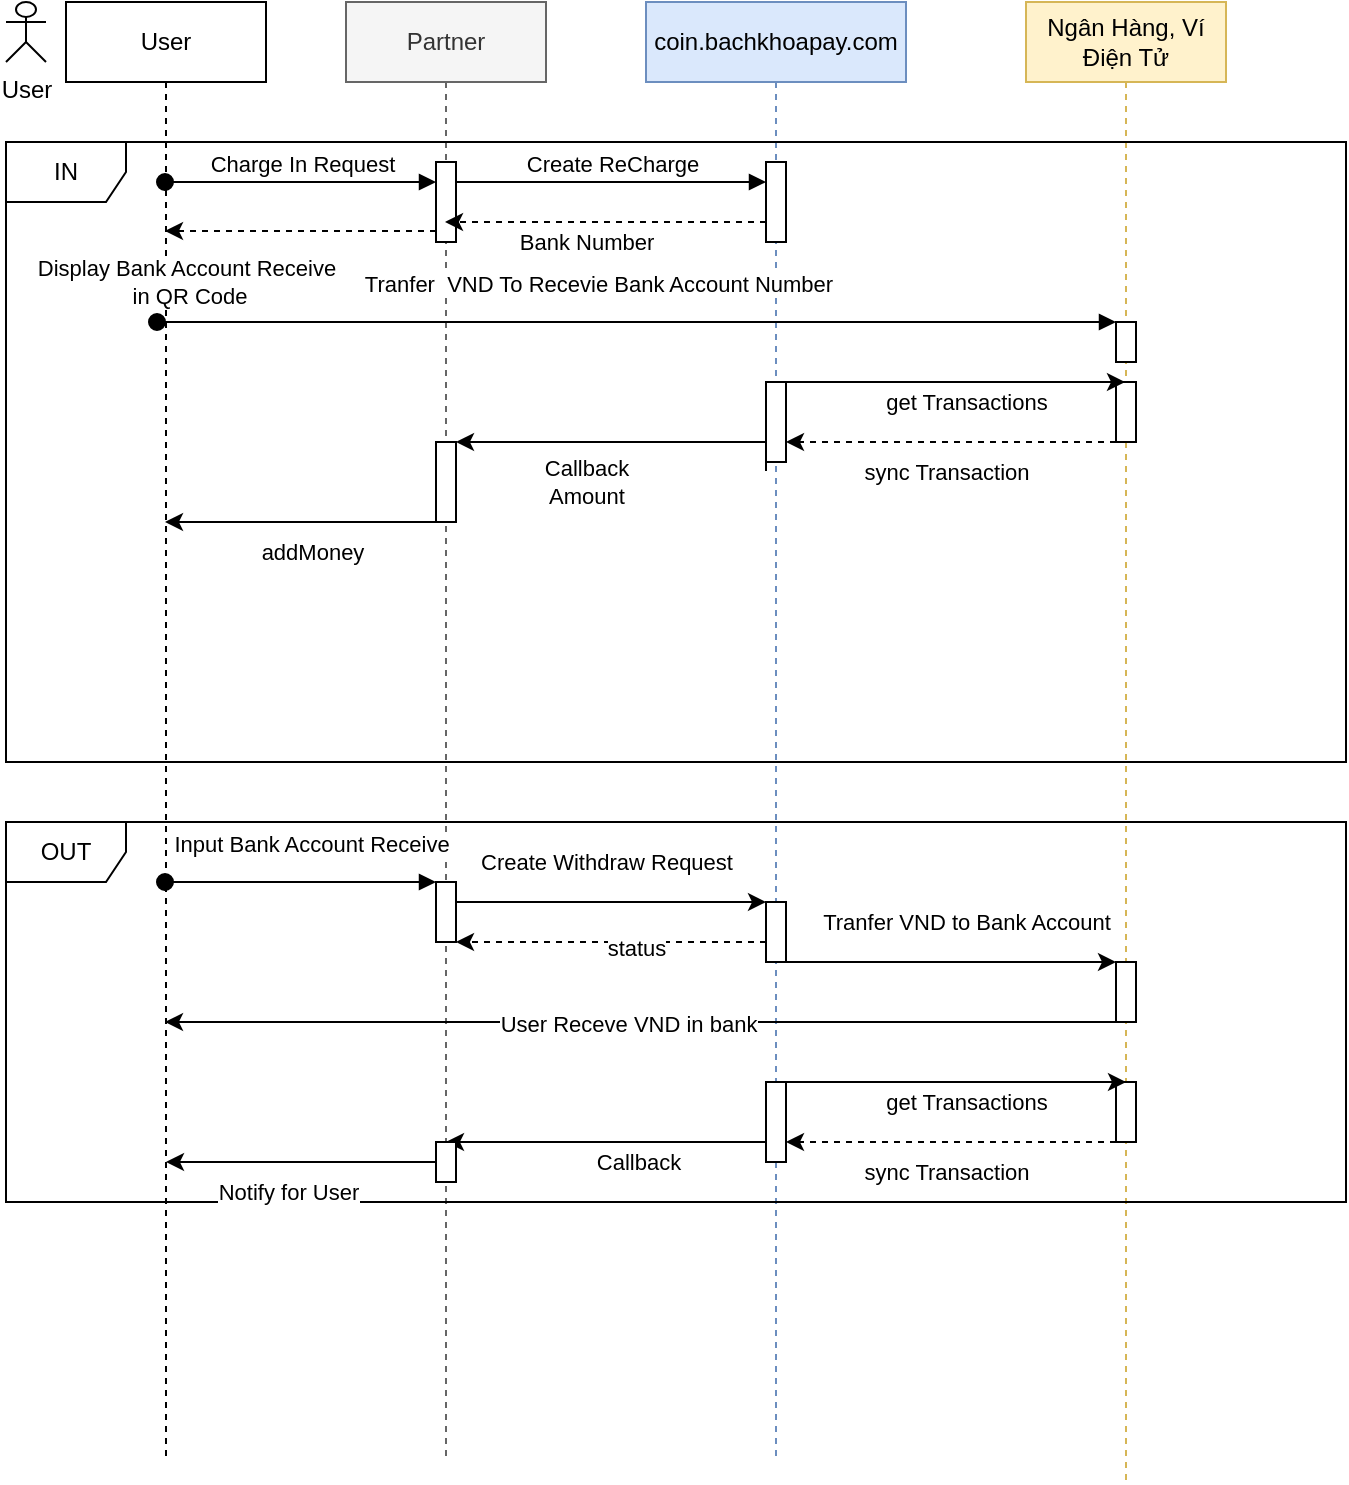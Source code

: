 <mxfile version="24.7.6">
  <diagram name="Page-1" id="2YBvvXClWsGukQMizWep">
    <mxGraphModel dx="1562" dy="826" grid="1" gridSize="10" guides="1" tooltips="1" connect="1" arrows="1" fold="1" page="1" pageScale="1" pageWidth="850" pageHeight="1100" math="0" shadow="0">
      <root>
        <mxCell id="0" />
        <mxCell id="1" parent="0" />
        <mxCell id="aM9ryv3xv72pqoxQDRHE-1" value="Partner" style="shape=umlLifeline;perimeter=lifelinePerimeter;whiteSpace=wrap;html=1;container=0;dropTarget=0;collapsible=0;recursiveResize=0;outlineConnect=0;portConstraint=eastwest;newEdgeStyle={&quot;edgeStyle&quot;:&quot;elbowEdgeStyle&quot;,&quot;elbow&quot;:&quot;vertical&quot;,&quot;curved&quot;:0,&quot;rounded&quot;:0};fillColor=#f5f5f5;fontColor=#333333;strokeColor=#666666;" parent="1" vertex="1">
          <mxGeometry x="230" y="60" width="100" height="730" as="geometry" />
        </mxCell>
        <mxCell id="aM9ryv3xv72pqoxQDRHE-2" value="" style="html=1;points=[];perimeter=orthogonalPerimeter;outlineConnect=0;targetShapes=umlLifeline;portConstraint=eastwest;newEdgeStyle={&quot;edgeStyle&quot;:&quot;elbowEdgeStyle&quot;,&quot;elbow&quot;:&quot;vertical&quot;,&quot;curved&quot;:0,&quot;rounded&quot;:0};" parent="aM9ryv3xv72pqoxQDRHE-1" vertex="1">
          <mxGeometry x="45" y="80" width="10" height="40" as="geometry" />
        </mxCell>
        <mxCell id="aZnRzv1SFX0IplNiYT6L-41" value="" style="html=1;points=[];perimeter=orthogonalPerimeter;outlineConnect=0;targetShapes=umlLifeline;portConstraint=eastwest;newEdgeStyle={&quot;edgeStyle&quot;:&quot;elbowEdgeStyle&quot;,&quot;elbow&quot;:&quot;vertical&quot;,&quot;curved&quot;:0,&quot;rounded&quot;:0};" parent="aM9ryv3xv72pqoxQDRHE-1" vertex="1">
          <mxGeometry x="45" y="220" width="10" height="40" as="geometry" />
        </mxCell>
        <mxCell id="aZnRzv1SFX0IplNiYT6L-55" value="" style="html=1;points=[];perimeter=orthogonalPerimeter;outlineConnect=0;targetShapes=umlLifeline;portConstraint=eastwest;newEdgeStyle={&quot;edgeStyle&quot;:&quot;elbowEdgeStyle&quot;,&quot;elbow&quot;:&quot;vertical&quot;,&quot;curved&quot;:0,&quot;rounded&quot;:0};" parent="aM9ryv3xv72pqoxQDRHE-1" vertex="1">
          <mxGeometry x="45" y="440" width="10" height="30" as="geometry" />
        </mxCell>
        <mxCell id="aM9ryv3xv72pqoxQDRHE-5" value="coin.bachkhoapay.com" style="shape=umlLifeline;perimeter=lifelinePerimeter;whiteSpace=wrap;html=1;container=0;dropTarget=0;collapsible=0;recursiveResize=0;outlineConnect=0;portConstraint=eastwest;newEdgeStyle={&quot;edgeStyle&quot;:&quot;elbowEdgeStyle&quot;,&quot;elbow&quot;:&quot;vertical&quot;,&quot;curved&quot;:0,&quot;rounded&quot;:0};fillColor=#dae8fc;strokeColor=#6c8ebf;" parent="1" vertex="1">
          <mxGeometry x="380" y="60" width="130" height="730" as="geometry" />
        </mxCell>
        <mxCell id="aM9ryv3xv72pqoxQDRHE-6" value="" style="html=1;points=[];perimeter=orthogonalPerimeter;outlineConnect=0;targetShapes=umlLifeline;portConstraint=eastwest;newEdgeStyle={&quot;edgeStyle&quot;:&quot;elbowEdgeStyle&quot;,&quot;elbow&quot;:&quot;vertical&quot;,&quot;curved&quot;:0,&quot;rounded&quot;:0};" parent="aM9ryv3xv72pqoxQDRHE-5" vertex="1">
          <mxGeometry x="60" y="80" width="10" height="40" as="geometry" />
        </mxCell>
        <mxCell id="aZnRzv1SFX0IplNiYT6L-29" value="" style="html=1;points=[];perimeter=orthogonalPerimeter;outlineConnect=0;targetShapes=umlLifeline;portConstraint=eastwest;newEdgeStyle={&quot;edgeStyle&quot;:&quot;elbowEdgeStyle&quot;,&quot;elbow&quot;:&quot;vertical&quot;,&quot;curved&quot;:0,&quot;rounded&quot;:0};" parent="aM9ryv3xv72pqoxQDRHE-5" vertex="1">
          <mxGeometry x="60" y="190" width="10" height="40" as="geometry" />
        </mxCell>
        <mxCell id="aZnRzv1SFX0IplNiYT6L-56" value="" style="html=1;points=[];perimeter=orthogonalPerimeter;outlineConnect=0;targetShapes=umlLifeline;portConstraint=eastwest;newEdgeStyle={&quot;edgeStyle&quot;:&quot;elbowEdgeStyle&quot;,&quot;elbow&quot;:&quot;vertical&quot;,&quot;curved&quot;:0,&quot;rounded&quot;:0};" parent="aM9ryv3xv72pqoxQDRHE-5" vertex="1">
          <mxGeometry x="60" y="450" width="10" height="30" as="geometry" />
        </mxCell>
        <mxCell id="aM9ryv3xv72pqoxQDRHE-7" value="Create ReCharge" style="html=1;verticalAlign=bottom;endArrow=block;edgeStyle=elbowEdgeStyle;elbow=vertical;curved=0;rounded=0;" parent="1" source="aM9ryv3xv72pqoxQDRHE-2" target="aM9ryv3xv72pqoxQDRHE-6" edge="1">
          <mxGeometry relative="1" as="geometry">
            <mxPoint x="385" y="160" as="sourcePoint" />
            <Array as="points">
              <mxPoint x="370" y="150" />
            </Array>
          </mxGeometry>
        </mxCell>
        <mxCell id="6JJZ0WglIaExuxRRYJLk-1" value="User" style="shape=umlActor;verticalLabelPosition=bottom;verticalAlign=top;html=1;outlineConnect=0;" parent="1" vertex="1">
          <mxGeometry x="60" y="60" width="20" height="30" as="geometry" />
        </mxCell>
        <mxCell id="aZnRzv1SFX0IplNiYT6L-1" value="Ngân Hàng, Ví Điện Tử " style="shape=umlLifeline;perimeter=lifelinePerimeter;whiteSpace=wrap;html=1;container=0;dropTarget=0;collapsible=0;recursiveResize=0;outlineConnect=0;portConstraint=eastwest;newEdgeStyle={&quot;edgeStyle&quot;:&quot;elbowEdgeStyle&quot;,&quot;elbow&quot;:&quot;vertical&quot;,&quot;curved&quot;:0,&quot;rounded&quot;:0};fillColor=#fff2cc;strokeColor=#d6b656;" parent="1" vertex="1">
          <mxGeometry x="570" y="60" width="100" height="740" as="geometry" />
        </mxCell>
        <mxCell id="aZnRzv1SFX0IplNiYT6L-2" style="edgeStyle=elbowEdgeStyle;rounded=0;orthogonalLoop=1;jettySize=auto;html=1;elbow=vertical;curved=0;" parent="aZnRzv1SFX0IplNiYT6L-1" target="aZnRzv1SFX0IplNiYT6L-1" edge="1">
          <mxGeometry relative="1" as="geometry">
            <mxPoint x="50" y="105" as="sourcePoint" />
          </mxGeometry>
        </mxCell>
        <mxCell id="aZnRzv1SFX0IplNiYT6L-3" style="edgeStyle=elbowEdgeStyle;rounded=0;orthogonalLoop=1;jettySize=auto;html=1;elbow=vertical;curved=0;" parent="aZnRzv1SFX0IplNiYT6L-1" target="aZnRzv1SFX0IplNiYT6L-1" edge="1">
          <mxGeometry relative="1" as="geometry">
            <mxPoint x="50" y="95" as="sourcePoint" />
          </mxGeometry>
        </mxCell>
        <mxCell id="aZnRzv1SFX0IplNiYT6L-28" value="" style="html=1;points=[];perimeter=orthogonalPerimeter;outlineConnect=0;targetShapes=umlLifeline;portConstraint=eastwest;newEdgeStyle={&quot;edgeStyle&quot;:&quot;elbowEdgeStyle&quot;,&quot;elbow&quot;:&quot;vertical&quot;,&quot;curved&quot;:0,&quot;rounded&quot;:0};" parent="aZnRzv1SFX0IplNiYT6L-1" vertex="1">
          <mxGeometry x="45" y="190" width="10" height="30" as="geometry" />
        </mxCell>
        <mxCell id="aZnRzv1SFX0IplNiYT6L-70" value="" style="html=1;points=[];perimeter=orthogonalPerimeter;outlineConnect=0;targetShapes=umlLifeline;portConstraint=eastwest;newEdgeStyle={&quot;edgeStyle&quot;:&quot;elbowEdgeStyle&quot;,&quot;elbow&quot;:&quot;vertical&quot;,&quot;curved&quot;:0,&quot;rounded&quot;:0};" parent="aZnRzv1SFX0IplNiYT6L-1" vertex="1">
          <mxGeometry x="45" y="480" width="10" height="30" as="geometry" />
        </mxCell>
        <mxCell id="aZnRzv1SFX0IplNiYT6L-9" value="User" style="shape=umlLifeline;perimeter=lifelinePerimeter;whiteSpace=wrap;html=1;container=0;dropTarget=0;collapsible=0;recursiveResize=0;outlineConnect=0;portConstraint=eastwest;newEdgeStyle={&quot;edgeStyle&quot;:&quot;elbowEdgeStyle&quot;,&quot;elbow&quot;:&quot;vertical&quot;,&quot;curved&quot;:0,&quot;rounded&quot;:0};" parent="1" vertex="1">
          <mxGeometry x="90" y="60" width="100" height="730" as="geometry" />
        </mxCell>
        <mxCell id="aM9ryv3xv72pqoxQDRHE-3" value="Charge In Request " style="html=1;verticalAlign=bottom;startArrow=oval;endArrow=block;startSize=8;edgeStyle=elbowEdgeStyle;elbow=vertical;curved=0;rounded=0;" parent="1" edge="1">
          <mxGeometry relative="1" as="geometry">
            <mxPoint x="139.5" y="150" as="sourcePoint" />
            <mxPoint x="275" y="150" as="targetPoint" />
          </mxGeometry>
        </mxCell>
        <mxCell id="aZnRzv1SFX0IplNiYT6L-19" value="" style="edgeStyle=elbowEdgeStyle;rounded=0;orthogonalLoop=1;jettySize=auto;html=1;elbow=vertical;curved=0;dashed=1;" parent="1" edge="1">
          <mxGeometry relative="1" as="geometry">
            <mxPoint x="275" y="174.5" as="sourcePoint" />
            <mxPoint x="139.5" y="174.5" as="targetPoint" />
          </mxGeometry>
        </mxCell>
        <mxCell id="aZnRzv1SFX0IplNiYT6L-20" value="&lt;div&gt;Display Bank Account Receive&lt;/div&gt;&lt;div&gt;&amp;nbsp;in QR Code&lt;/div&gt;" style="edgeLabel;html=1;align=center;verticalAlign=middle;resizable=0;points=[];" parent="aZnRzv1SFX0IplNiYT6L-19" vertex="1" connectable="0">
          <mxGeometry x="-0.231" y="4" relative="1" as="geometry">
            <mxPoint x="-73" y="21" as="offset" />
          </mxGeometry>
        </mxCell>
        <mxCell id="aZnRzv1SFX0IplNiYT6L-26" value="Tranfer&amp;nbsp; VND To Recevie Bank Account Number" style="html=1;verticalAlign=bottom;startArrow=oval;endArrow=block;startSize=8;edgeStyle=elbowEdgeStyle;elbow=vertical;curved=0;rounded=0;" parent="1" edge="1">
          <mxGeometry x="-0.082" y="10" relative="1" as="geometry">
            <mxPoint x="135.5" y="220" as="sourcePoint" />
            <mxPoint x="615" y="220" as="targetPoint" />
            <mxPoint as="offset" />
          </mxGeometry>
        </mxCell>
        <mxCell id="aZnRzv1SFX0IplNiYT6L-30" style="edgeStyle=elbowEdgeStyle;rounded=0;orthogonalLoop=1;jettySize=auto;html=1;elbow=horizontal;curved=0;" parent="1" source="aZnRzv1SFX0IplNiYT6L-29" target="aZnRzv1SFX0IplNiYT6L-1" edge="1">
          <mxGeometry relative="1" as="geometry">
            <Array as="points">
              <mxPoint x="520" y="250" />
            </Array>
          </mxGeometry>
        </mxCell>
        <mxCell id="aZnRzv1SFX0IplNiYT6L-61" value="get Transactions " style="edgeLabel;html=1;align=center;verticalAlign=middle;resizable=0;points=[];" parent="aZnRzv1SFX0IplNiYT6L-30" vertex="1" connectable="0">
          <mxGeometry x="0.097" y="-1" relative="1" as="geometry">
            <mxPoint x="-3" y="9" as="offset" />
          </mxGeometry>
        </mxCell>
        <mxCell id="aZnRzv1SFX0IplNiYT6L-31" style="edgeStyle=elbowEdgeStyle;rounded=0;orthogonalLoop=1;jettySize=auto;html=1;elbow=vertical;curved=0;dashed=1;" parent="1" target="aZnRzv1SFX0IplNiYT6L-29" edge="1">
          <mxGeometry relative="1" as="geometry">
            <mxPoint x="615" y="280" as="sourcePoint" />
            <Array as="points">
              <mxPoint x="540" y="280" />
            </Array>
          </mxGeometry>
        </mxCell>
        <mxCell id="aZnRzv1SFX0IplNiYT6L-32" value="sync Transaction" style="edgeLabel;html=1;align=center;verticalAlign=middle;resizable=0;points=[];" parent="aZnRzv1SFX0IplNiYT6L-31" vertex="1" connectable="0">
          <mxGeometry x="0.297" y="2" relative="1" as="geometry">
            <mxPoint x="22" y="13" as="offset" />
          </mxGeometry>
        </mxCell>
        <mxCell id="aZnRzv1SFX0IplNiYT6L-39" value="" style="edgeStyle=elbowEdgeStyle;rounded=0;orthogonalLoop=1;jettySize=auto;html=1;elbow=vertical;curved=0;" parent="1" edge="1">
          <mxGeometry relative="1" as="geometry">
            <mxPoint x="440" y="294.5" as="sourcePoint" />
            <mxPoint x="285" y="280" as="targetPoint" />
            <Array as="points">
              <mxPoint x="360" y="280" />
            </Array>
          </mxGeometry>
        </mxCell>
        <mxCell id="aZnRzv1SFX0IplNiYT6L-40" value="&lt;div&gt;Callback&lt;/div&gt;&lt;div&gt;Amount &lt;br&gt;&lt;/div&gt;" style="edgeLabel;html=1;align=center;verticalAlign=middle;resizable=0;points=[];" parent="aZnRzv1SFX0IplNiYT6L-39" vertex="1" connectable="0">
          <mxGeometry x="-0.053" relative="1" as="geometry">
            <mxPoint x="-24" y="20" as="offset" />
          </mxGeometry>
        </mxCell>
        <mxCell id="aZnRzv1SFX0IplNiYT6L-42" value="" style="edgeStyle=elbowEdgeStyle;rounded=0;orthogonalLoop=1;jettySize=auto;html=1;elbow=vertical;curved=0;" parent="1" edge="1">
          <mxGeometry relative="1" as="geometry">
            <mxPoint x="280" y="320" as="sourcePoint" />
            <mxPoint x="139.5" y="320" as="targetPoint" />
          </mxGeometry>
        </mxCell>
        <mxCell id="aZnRzv1SFX0IplNiYT6L-43" value="addMoney" style="edgeLabel;html=1;align=center;verticalAlign=middle;resizable=0;points=[];" parent="aZnRzv1SFX0IplNiYT6L-42" vertex="1" connectable="0">
          <mxGeometry x="-0.218" y="-2" relative="1" as="geometry">
            <mxPoint x="-12" y="17" as="offset" />
          </mxGeometry>
        </mxCell>
        <mxCell id="aZnRzv1SFX0IplNiYT6L-47" value="" style="edgeStyle=elbowEdgeStyle;rounded=0;orthogonalLoop=1;jettySize=auto;html=1;elbow=vertical;curved=0;dashed=1;" parent="1" edge="1">
          <mxGeometry relative="1" as="geometry">
            <mxPoint x="440" y="170" as="sourcePoint" />
            <mxPoint x="279.5" y="170" as="targetPoint" />
          </mxGeometry>
        </mxCell>
        <mxCell id="aZnRzv1SFX0IplNiYT6L-48" value="Bank Number" style="edgeLabel;html=1;align=center;verticalAlign=middle;resizable=0;points=[];" parent="aZnRzv1SFX0IplNiYT6L-47" vertex="1" connectable="0">
          <mxGeometry x="-0.29" y="2" relative="1" as="geometry">
            <mxPoint x="-33" y="8" as="offset" />
          </mxGeometry>
        </mxCell>
        <mxCell id="aZnRzv1SFX0IplNiYT6L-52" value="" style="edgeStyle=elbowEdgeStyle;rounded=0;orthogonalLoop=1;jettySize=auto;html=1;elbow=vertical;curved=0;dashed=1;" parent="1" edge="1">
          <mxGeometry relative="1" as="geometry">
            <mxPoint x="613.75" y="170" as="sourcePoint" />
            <mxPoint x="615" y="170" as="targetPoint" />
          </mxGeometry>
        </mxCell>
        <mxCell id="aZnRzv1SFX0IplNiYT6L-53" value="OUT" style="shape=umlFrame;whiteSpace=wrap;html=1;pointerEvents=0;" parent="1" vertex="1">
          <mxGeometry x="60" y="470" width="670" height="190" as="geometry" />
        </mxCell>
        <mxCell id="aZnRzv1SFX0IplNiYT6L-54" value="&amp;nbsp;Input Bank Account Receive " style="html=1;verticalAlign=bottom;startArrow=oval;endArrow=block;startSize=8;edgeStyle=elbowEdgeStyle;elbow=vertical;curved=0;rounded=0;" parent="1" edge="1">
          <mxGeometry x="0.048" y="10" relative="1" as="geometry">
            <mxPoint x="139.5" y="500" as="sourcePoint" />
            <mxPoint x="275" y="500" as="targetPoint" />
            <mxPoint as="offset" />
          </mxGeometry>
        </mxCell>
        <mxCell id="aZnRzv1SFX0IplNiYT6L-57" value="Create Withdraw Request " style="edgeStyle=elbowEdgeStyle;rounded=0;orthogonalLoop=1;jettySize=auto;html=1;elbow=vertical;curved=0;" parent="1" source="aZnRzv1SFX0IplNiYT6L-55" target="aZnRzv1SFX0IplNiYT6L-56" edge="1">
          <mxGeometry x="-0.032" y="20" relative="1" as="geometry">
            <Array as="points">
              <mxPoint x="350" y="510" />
            </Array>
            <mxPoint as="offset" />
          </mxGeometry>
        </mxCell>
        <mxCell id="aZnRzv1SFX0IplNiYT6L-62" value="" style="html=1;points=[];perimeter=orthogonalPerimeter;outlineConnect=0;targetShapes=umlLifeline;portConstraint=eastwest;newEdgeStyle={&quot;edgeStyle&quot;:&quot;elbowEdgeStyle&quot;,&quot;elbow&quot;:&quot;vertical&quot;,&quot;curved&quot;:0,&quot;rounded&quot;:0};" parent="1" vertex="1">
          <mxGeometry x="615" y="220" width="10" height="20" as="geometry" />
        </mxCell>
        <mxCell id="aZnRzv1SFX0IplNiYT6L-68" style="edgeStyle=elbowEdgeStyle;rounded=0;orthogonalLoop=1;jettySize=auto;html=1;elbow=horizontal;curved=0;" parent="1" edge="1">
          <mxGeometry relative="1" as="geometry">
            <mxPoint x="445.5" y="540" as="sourcePoint" />
            <mxPoint x="615" y="540" as="targetPoint" />
          </mxGeometry>
        </mxCell>
        <mxCell id="aZnRzv1SFX0IplNiYT6L-81" value="Tranfer VND to Bank Account " style="edgeLabel;html=1;align=center;verticalAlign=middle;resizable=0;points=[];" parent="aZnRzv1SFX0IplNiYT6L-68" vertex="1" connectable="0">
          <mxGeometry x="-0.144" y="3" relative="1" as="geometry">
            <mxPoint x="22" y="-17" as="offset" />
          </mxGeometry>
        </mxCell>
        <mxCell id="aZnRzv1SFX0IplNiYT6L-71" style="edgeStyle=elbowEdgeStyle;rounded=0;orthogonalLoop=1;jettySize=auto;html=1;elbow=vertical;curved=0;" parent="1" edge="1">
          <mxGeometry relative="1" as="geometry">
            <mxPoint x="615" y="570" as="sourcePoint" />
            <mxPoint x="139.5" y="570" as="targetPoint" />
            <Array as="points">
              <mxPoint x="480" y="570" />
            </Array>
          </mxGeometry>
        </mxCell>
        <mxCell id="aZnRzv1SFX0IplNiYT6L-72" value="User Receve VND in bank" style="edgeLabel;html=1;align=center;verticalAlign=middle;resizable=0;points=[];" parent="aZnRzv1SFX0IplNiYT6L-71" vertex="1" connectable="0">
          <mxGeometry x="0.026" y="1" relative="1" as="geometry">
            <mxPoint as="offset" />
          </mxGeometry>
        </mxCell>
        <mxCell id="aZnRzv1SFX0IplNiYT6L-79" value="IN" style="shape=umlFrame;whiteSpace=wrap;html=1;pointerEvents=0;" parent="1" vertex="1">
          <mxGeometry x="60" y="130" width="670" height="310" as="geometry" />
        </mxCell>
        <mxCell id="aZnRzv1SFX0IplNiYT6L-83" style="edgeStyle=elbowEdgeStyle;rounded=0;orthogonalLoop=1;jettySize=auto;html=1;elbow=vertical;curved=0;dashed=1;" parent="1" source="aZnRzv1SFX0IplNiYT6L-56" target="aZnRzv1SFX0IplNiYT6L-55" edge="1">
          <mxGeometry relative="1" as="geometry">
            <Array as="points">
              <mxPoint x="360" y="530" />
            </Array>
          </mxGeometry>
        </mxCell>
        <mxCell id="aZnRzv1SFX0IplNiYT6L-84" value="status" style="edgeLabel;html=1;align=center;verticalAlign=middle;resizable=0;points=[];" parent="aZnRzv1SFX0IplNiYT6L-83" vertex="1" connectable="0">
          <mxGeometry x="-0.161" y="3" relative="1" as="geometry">
            <mxPoint as="offset" />
          </mxGeometry>
        </mxCell>
        <mxCell id="0KQNb2Ea7btGUVer9ctJ-23" style="edgeStyle=elbowEdgeStyle;rounded=0;orthogonalLoop=1;jettySize=auto;html=1;elbow=vertical;curved=0;" edge="1" parent="1" source="0KQNb2Ea7btGUVer9ctJ-17" target="aM9ryv3xv72pqoxQDRHE-1">
          <mxGeometry relative="1" as="geometry">
            <Array as="points">
              <mxPoint x="390" y="630" />
            </Array>
          </mxGeometry>
        </mxCell>
        <mxCell id="0KQNb2Ea7btGUVer9ctJ-24" value="Callback " style="edgeLabel;html=1;align=center;verticalAlign=middle;resizable=0;points=[];" vertex="1" connectable="0" parent="0KQNb2Ea7btGUVer9ctJ-23">
          <mxGeometry x="-0.203" y="3" relative="1" as="geometry">
            <mxPoint y="7" as="offset" />
          </mxGeometry>
        </mxCell>
        <mxCell id="0KQNb2Ea7btGUVer9ctJ-17" value="" style="html=1;points=[];perimeter=orthogonalPerimeter;outlineConnect=0;targetShapes=umlLifeline;portConstraint=eastwest;newEdgeStyle={&quot;edgeStyle&quot;:&quot;elbowEdgeStyle&quot;,&quot;elbow&quot;:&quot;vertical&quot;,&quot;curved&quot;:0,&quot;rounded&quot;:0};" vertex="1" parent="1">
          <mxGeometry x="440" y="600" width="10" height="40" as="geometry" />
        </mxCell>
        <mxCell id="0KQNb2Ea7btGUVer9ctJ-18" value="" style="html=1;points=[];perimeter=orthogonalPerimeter;outlineConnect=0;targetShapes=umlLifeline;portConstraint=eastwest;newEdgeStyle={&quot;edgeStyle&quot;:&quot;elbowEdgeStyle&quot;,&quot;elbow&quot;:&quot;vertical&quot;,&quot;curved&quot;:0,&quot;rounded&quot;:0};" vertex="1" parent="1">
          <mxGeometry x="615" y="600" width="10" height="30" as="geometry" />
        </mxCell>
        <mxCell id="0KQNb2Ea7btGUVer9ctJ-19" style="edgeStyle=elbowEdgeStyle;rounded=0;orthogonalLoop=1;jettySize=auto;html=1;elbow=horizontal;curved=0;" edge="1" parent="1" source="0KQNb2Ea7btGUVer9ctJ-17">
          <mxGeometry relative="1" as="geometry">
            <Array as="points">
              <mxPoint x="520" y="600" />
            </Array>
            <mxPoint x="620" y="600" as="targetPoint" />
          </mxGeometry>
        </mxCell>
        <mxCell id="0KQNb2Ea7btGUVer9ctJ-20" value="get Transactions " style="edgeLabel;html=1;align=center;verticalAlign=middle;resizable=0;points=[];" vertex="1" connectable="0" parent="0KQNb2Ea7btGUVer9ctJ-19">
          <mxGeometry x="0.097" y="-1" relative="1" as="geometry">
            <mxPoint x="-3" y="9" as="offset" />
          </mxGeometry>
        </mxCell>
        <mxCell id="0KQNb2Ea7btGUVer9ctJ-21" style="edgeStyle=elbowEdgeStyle;rounded=0;orthogonalLoop=1;jettySize=auto;html=1;elbow=vertical;curved=0;dashed=1;" edge="1" parent="1" target="0KQNb2Ea7btGUVer9ctJ-17">
          <mxGeometry relative="1" as="geometry">
            <mxPoint x="615" y="630" as="sourcePoint" />
            <Array as="points">
              <mxPoint x="540" y="630" />
            </Array>
          </mxGeometry>
        </mxCell>
        <mxCell id="0KQNb2Ea7btGUVer9ctJ-22" value="sync Transaction" style="edgeLabel;html=1;align=center;verticalAlign=middle;resizable=0;points=[];" vertex="1" connectable="0" parent="0KQNb2Ea7btGUVer9ctJ-21">
          <mxGeometry x="0.297" y="2" relative="1" as="geometry">
            <mxPoint x="22" y="13" as="offset" />
          </mxGeometry>
        </mxCell>
        <mxCell id="0KQNb2Ea7btGUVer9ctJ-26" style="edgeStyle=elbowEdgeStyle;rounded=0;orthogonalLoop=1;jettySize=auto;html=1;elbow=vertical;curved=0;" edge="1" parent="1" source="0KQNb2Ea7btGUVer9ctJ-25" target="aZnRzv1SFX0IplNiYT6L-9">
          <mxGeometry relative="1" as="geometry" />
        </mxCell>
        <mxCell id="0KQNb2Ea7btGUVer9ctJ-27" value="Notify for User" style="edgeLabel;html=1;align=center;verticalAlign=middle;resizable=0;points=[];" vertex="1" connectable="0" parent="0KQNb2Ea7btGUVer9ctJ-26">
          <mxGeometry x="0.181" y="1" relative="1" as="geometry">
            <mxPoint x="5" y="14" as="offset" />
          </mxGeometry>
        </mxCell>
        <mxCell id="0KQNb2Ea7btGUVer9ctJ-25" value="" style="html=1;points=[];perimeter=orthogonalPerimeter;outlineConnect=0;targetShapes=umlLifeline;portConstraint=eastwest;newEdgeStyle={&quot;edgeStyle&quot;:&quot;elbowEdgeStyle&quot;,&quot;elbow&quot;:&quot;vertical&quot;,&quot;curved&quot;:0,&quot;rounded&quot;:0};" vertex="1" parent="1">
          <mxGeometry x="275" y="630" width="10" height="20" as="geometry" />
        </mxCell>
      </root>
    </mxGraphModel>
  </diagram>
</mxfile>
